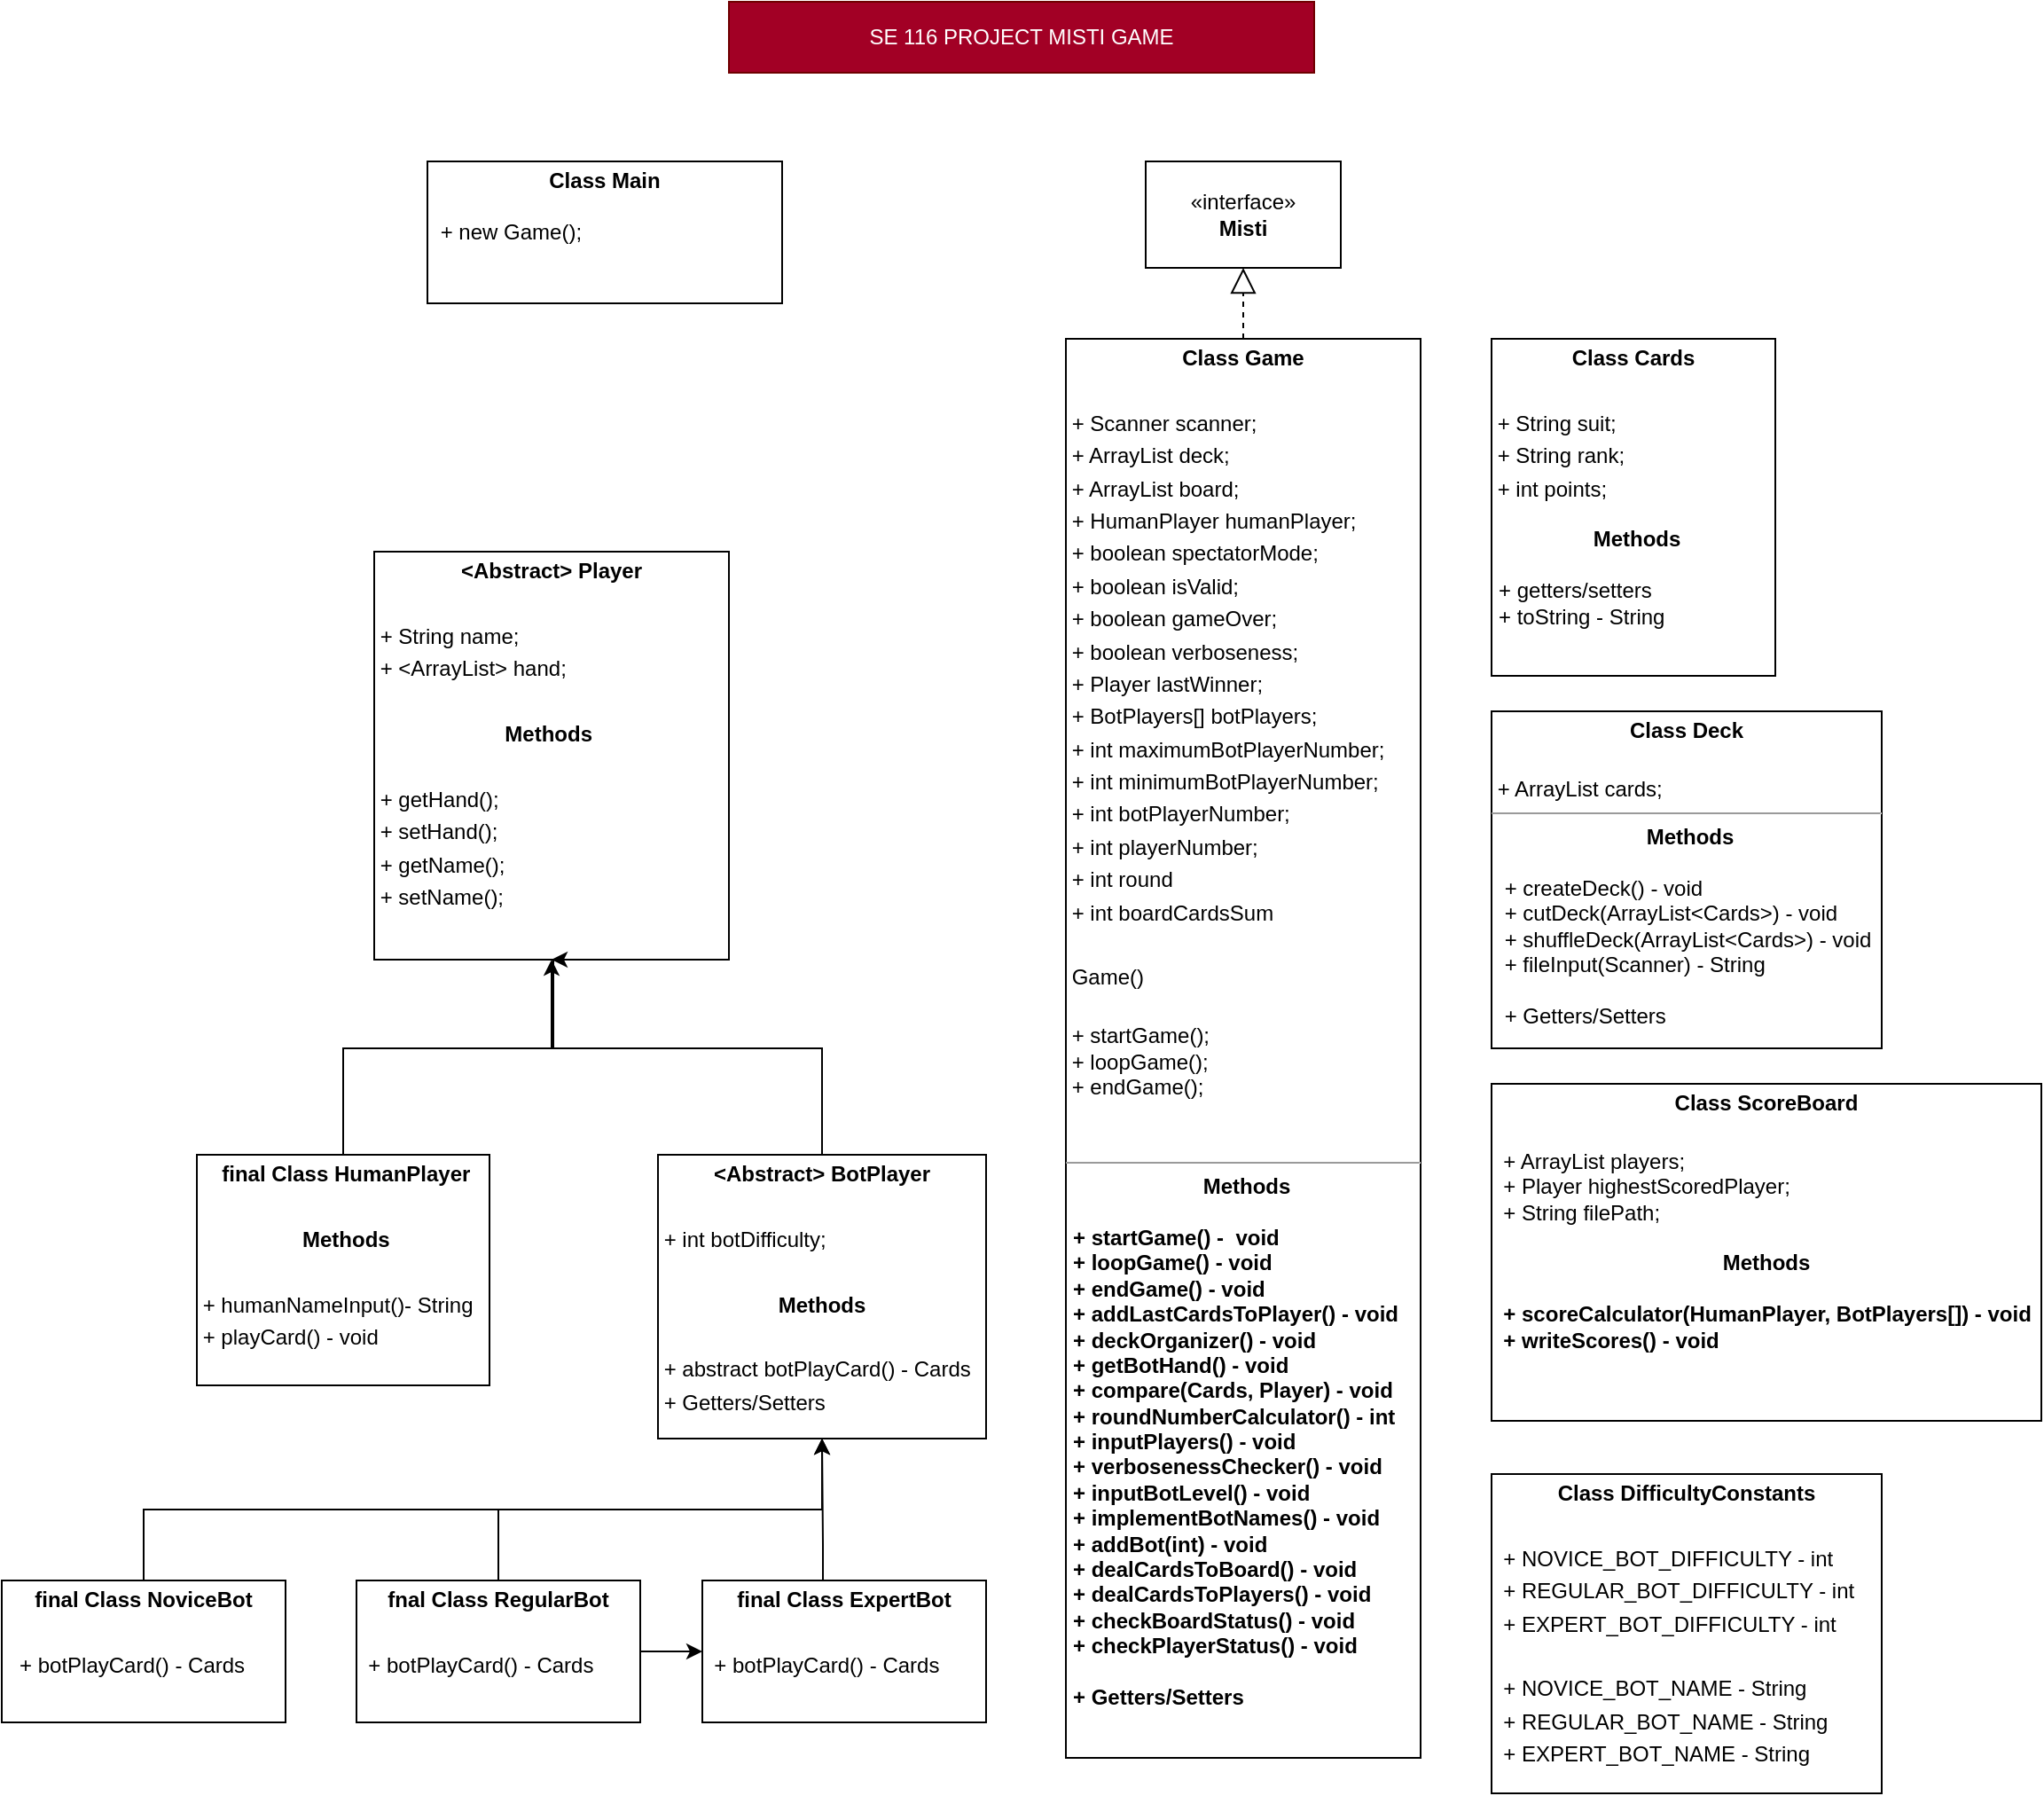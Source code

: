 <mxfile version="21.3.0" type="github">
  <diagram name="Sayfa -1" id="E7HtZyPJfRZDzS7fbvhk">
    <mxGraphModel dx="2100" dy="1082" grid="1" gridSize="10" guides="1" tooltips="1" connect="1" arrows="1" fold="1" page="1" pageScale="1" pageWidth="1200" pageHeight="1600" background="none" math="0" shadow="0">
      <root>
        <mxCell id="0" />
        <mxCell id="1" parent="0" />
        <mxCell id="saOmMBJA0pu1n_iTMuZ0-1" value="SE 116 PROJECT MISTI GAME" style="text;html=1;strokeColor=#6F0000;fillColor=#a20025;align=center;verticalAlign=middle;whiteSpace=wrap;rounded=0;fontColor=#ffffff;" parent="1" vertex="1">
          <mxGeometry x="435" y="30" width="330" height="40" as="geometry" />
        </mxCell>
        <mxCell id="8szOMSAUV3aR8X-tSw4N-1" value="&lt;p style=&quot;margin:0px;margin-top:4px;text-align:center;&quot;&gt;&lt;b&gt;Class Cards&lt;/b&gt;&lt;/p&gt;&lt;p style=&quot;margin:0px;margin-top:4px;text-align:center;&quot;&gt;&lt;br&gt;&lt;/p&gt;&lt;p style=&quot;margin: 4px 0px 0px;&quot;&gt;&amp;nbsp;+ String suit;&lt;/p&gt;&lt;p style=&quot;margin: 4px 0px 0px;&quot;&gt;&amp;nbsp;+ String rank;&lt;/p&gt;&lt;p style=&quot;margin: 4px 0px 0px;&quot;&gt;&amp;nbsp;+ int points;&lt;/p&gt;&lt;p style=&quot;margin:0px;margin-left:4px;&quot;&gt;&lt;span style=&quot;text-align: center; background-color: initial; white-space: pre;&quot;&gt;&lt;br&gt;&lt;/span&gt;&lt;/p&gt;&lt;p style=&quot;text-align: center; margin: 0px 0px 0px 4px;&quot;&gt;&lt;b&gt;&lt;span style=&quot;background-color: initial; white-space: pre;&quot;&gt;M&lt;/span&gt;&lt;span style=&quot;text-align: center; background-color: initial;&quot;&gt;ethods&lt;/span&gt;&lt;/b&gt;&lt;/p&gt;&lt;p style=&quot;text-align: left; margin: 0px 0px 0px 4px;&quot;&gt;&lt;b&gt;&lt;span style=&quot;text-align: center; background-color: initial;&quot;&gt;&lt;br&gt;&lt;/span&gt;&lt;/b&gt;&lt;/p&gt;&lt;p style=&quot;margin: 0px 0px 0px 4px;&quot;&gt;+ getters/setters&lt;/p&gt;&lt;p style=&quot;margin: 0px 0px 0px 4px;&quot;&gt;+ toString - String&lt;/p&gt;&lt;p style=&quot;text-align: left; margin: 0px 0px 0px 4px;&quot;&gt;&lt;b&gt;&lt;span style=&quot;text-align: center; background-color: initial;&quot;&gt;&amp;nbsp;&lt;/span&gt;&lt;/b&gt;&lt;/p&gt;&lt;p style=&quot;text-align: left; margin: 0px 0px 0px 4px;&quot;&gt;&lt;b&gt;&lt;span style=&quot;text-align: center; background-color: initial;&quot;&gt;&lt;br&gt;&lt;/span&gt;&lt;/b&gt;&lt;/p&gt;&lt;p style=&quot;text-align: left; margin: 0px 0px 0px 4px;&quot;&gt;&lt;b&gt;&lt;span style=&quot;text-align: center; background-color: initial;&quot;&gt;&lt;br&gt;&lt;/span&gt;&lt;/b&gt;&lt;/p&gt;&lt;p style=&quot;text-align: center; margin: 0px 0px 0px 4px;&quot;&gt;&lt;b&gt;&lt;span style=&quot;text-align: center; background-color: initial;&quot;&gt;&lt;br&gt;&lt;/span&gt;&lt;/b&gt;&lt;/p&gt;&lt;p style=&quot;text-align: center; margin: 0px 0px 0px 4px;&quot;&gt;&lt;span style=&quot;text-align: center; background-color: initial;&quot;&gt;&lt;br&gt;&lt;/span&gt;&lt;/p&gt;&lt;p style=&quot;margin:0px;margin-left:4px;&quot;&gt;&amp;nbsp;&lt;/p&gt;&lt;p style=&quot;margin:0px;margin-left:4px;&quot;&gt;&lt;br&gt;&lt;/p&gt;&lt;p style=&quot;margin:0px;margin-left:4px;&quot;&gt;&lt;br&gt;&lt;/p&gt;&lt;p style=&quot;margin:0px;margin-left:4px;&quot;&gt;&lt;br&gt;&lt;/p&gt;" style="verticalAlign=top;align=left;overflow=fill;fontSize=12;fontFamily=Helvetica;html=1;whiteSpace=wrap;" parent="1" vertex="1">
          <mxGeometry x="865" y="220" width="160" height="190" as="geometry" />
        </mxCell>
        <mxCell id="8szOMSAUV3aR8X-tSw4N-19" value="&lt;p style=&quot;margin:0px;margin-top:4px;text-align:center;&quot;&gt;&lt;b&gt;Class Deck&lt;/b&gt;&lt;/p&gt;&lt;p style=&quot;margin:0px;margin-top:4px;text-align:center;&quot;&gt;&lt;br&gt;&lt;/p&gt;&amp;nbsp;+ ArrayList cards;&lt;br&gt;&lt;hr size=&quot;1&quot;&gt;&lt;p style=&quot;margin:0px;margin-left:4px;&quot;&gt;&lt;/p&gt;&lt;p style=&quot;text-align: center; margin: 0px 0px 0px 4px;&quot;&gt;&lt;b&gt;Methods&lt;/b&gt;&lt;/p&gt;&lt;p style=&quot;margin: 0px 0px 0px 4px;&quot;&gt;&lt;br&gt;&lt;/p&gt;&lt;p style=&quot;margin: 0px 0px 0px 4px;&quot;&gt;&amp;nbsp;+ createDeck() - void&lt;/p&gt;&lt;p style=&quot;margin: 0px 0px 0px 4px;&quot;&gt;&amp;nbsp;+ cutDeck(ArrayList&amp;lt;Cards&amp;gt;) - void&lt;/p&gt;&lt;p style=&quot;margin: 0px 0px 0px 4px;&quot;&gt;&amp;nbsp;+ shuffleDeck(ArrayList&amp;lt;Cards&amp;gt;) - void&lt;/p&gt;&lt;p style=&quot;margin: 0px 0px 0px 4px;&quot;&gt;&amp;nbsp;+ fileInput(Scanner) - String&lt;/p&gt;&lt;p style=&quot;margin: 0px 0px 0px 4px;&quot;&gt;&lt;br&gt;&lt;/p&gt;&lt;p style=&quot;margin: 0px 0px 0px 4px;&quot;&gt;&amp;nbsp;+ Getters/Setters&lt;/p&gt;" style="verticalAlign=top;align=left;overflow=fill;fontSize=12;fontFamily=Helvetica;html=1;whiteSpace=wrap;" parent="1" vertex="1">
          <mxGeometry x="865" y="430" width="220" height="190" as="geometry" />
        </mxCell>
        <mxCell id="8szOMSAUV3aR8X-tSw4N-26" style="edgeStyle=orthogonalEdgeStyle;rounded=0;orthogonalLoop=1;jettySize=auto;html=1;exitX=0.5;exitY=1;exitDx=0;exitDy=0;" parent="1" source="8szOMSAUV3aR8X-tSw4N-1" target="8szOMSAUV3aR8X-tSw4N-1" edge="1">
          <mxGeometry relative="1" as="geometry" />
        </mxCell>
        <mxCell id="8szOMSAUV3aR8X-tSw4N-35" value="&lt;p style=&quot;margin:0px;margin-top:4px;text-align:center;&quot;&gt;&lt;b&gt;Class Game&lt;/b&gt;&lt;/p&gt;&lt;p style=&quot;margin:0px;margin-top:4px;text-align:center;&quot;&gt;&lt;b&gt;&lt;br&gt;&lt;/b&gt;&lt;/p&gt;&lt;p style=&quot;margin: 4px 0px 0px;&quot;&gt;&amp;nbsp;+ Scanner scanner;&lt;/p&gt;&lt;p style=&quot;margin: 4px 0px 0px;&quot;&gt;&amp;nbsp;+ ArrayList deck;&lt;/p&gt;&lt;p style=&quot;margin: 4px 0px 0px;&quot;&gt;&amp;nbsp;+ ArrayList board;&lt;/p&gt;&lt;p style=&quot;margin: 4px 0px 0px;&quot;&gt;&amp;nbsp;+ HumanPlayer humanPlayer;&lt;/p&gt;&lt;p style=&quot;margin: 4px 0px 0px;&quot;&gt;&amp;nbsp;+ boolean spectatorMode;&lt;/p&gt;&lt;p style=&quot;margin: 4px 0px 0px;&quot;&gt;&amp;nbsp;+ boolean isValid;&lt;/p&gt;&lt;p style=&quot;margin: 4px 0px 0px;&quot;&gt;&amp;nbsp;+ boolean gameOver;&lt;/p&gt;&lt;p style=&quot;margin: 4px 0px 0px;&quot;&gt;&amp;nbsp;+ boolean verboseness;&lt;/p&gt;&lt;p style=&quot;margin: 4px 0px 0px;&quot;&gt;&amp;nbsp;+ Player lastWinner;&lt;/p&gt;&lt;p style=&quot;margin: 4px 0px 0px;&quot;&gt;&amp;nbsp;+ BotPlayers[] botPlayers;&lt;/p&gt;&lt;p style=&quot;margin: 4px 0px 0px;&quot;&gt;&amp;nbsp;+ int maximumBotPlayerNumber;&lt;/p&gt;&lt;p style=&quot;margin: 4px 0px 0px;&quot;&gt;&amp;nbsp;+ int minimumBotPlayerNumber;&lt;/p&gt;&lt;p style=&quot;margin: 4px 0px 0px;&quot;&gt;&amp;nbsp;+ int botPlayerNumber;&lt;/p&gt;&lt;p style=&quot;margin: 4px 0px 0px;&quot;&gt;&amp;nbsp;+ int playerNumber;&lt;/p&gt;&lt;p style=&quot;margin: 4px 0px 0px;&quot;&gt;&amp;nbsp;+ int round&lt;/p&gt;&lt;p style=&quot;margin: 4px 0px 0px;&quot;&gt;&amp;nbsp;+ int boardCardsSum&lt;/p&gt;&lt;p style=&quot;margin: 4px 0px 0px;&quot;&gt;&lt;br&gt;&lt;/p&gt;&lt;p style=&quot;margin: 4px 0px 0px;&quot;&gt;&amp;nbsp;Game()&amp;nbsp;&lt;/p&gt;&lt;p style=&quot;margin: 4px 0px 0px;&quot;&gt;&lt;span style=&quot;&quot;&gt; &lt;/span&gt;&lt;br&gt;&lt;/p&gt;&amp;nbsp;+ startGame();&lt;br&gt;&amp;nbsp;+ loopGame();&lt;br&gt;&amp;nbsp;+ endGame();&lt;br&gt;&lt;br&gt;&lt;br&gt;&lt;hr size=&quot;1&quot;&gt;&lt;p style=&quot;margin:0px;margin-left:4px;&quot;&gt;&lt;/p&gt;&lt;p style=&quot;text-align: center; margin: 0px 0px 0px 4px;&quot;&gt;&lt;b&gt;Methods&lt;/b&gt;&lt;/p&gt;&lt;p style=&quot;text-align: center; margin: 0px 0px 0px 4px;&quot;&gt;&lt;b&gt;&lt;br&gt;&lt;/b&gt;&lt;/p&gt;&lt;p style=&quot;margin: 0px 0px 0px 4px;&quot;&gt;&lt;b&gt;+ startGame() -&amp;nbsp; void&amp;nbsp;&lt;/b&gt;&lt;/p&gt;&lt;p style=&quot;margin: 0px 0px 0px 4px;&quot;&gt;&lt;b&gt;+ loopGame()&lt;/b&gt;&lt;b&gt;&amp;nbsp;- void&amp;nbsp;&lt;/b&gt;&lt;/p&gt;&lt;p style=&quot;margin: 0px 0px 0px 4px;&quot;&gt;&lt;b&gt;+ endGame() - void&amp;nbsp;&lt;/b&gt;&lt;/p&gt;&lt;p style=&quot;margin: 0px 0px 0px 4px;&quot;&gt;&lt;b&gt;+ addLastCardsToPlayer() - void&lt;/b&gt;&lt;/p&gt;&lt;p style=&quot;margin: 0px 0px 0px 4px;&quot;&gt;&lt;b&gt;+ deckOrganizer() - void&amp;nbsp;&lt;/b&gt;&lt;/p&gt;&lt;p style=&quot;margin: 0px 0px 0px 4px;&quot;&gt;&lt;b&gt;+ getBotHand() - void&lt;/b&gt;&lt;/p&gt;&lt;p style=&quot;margin: 0px 0px 0px 4px;&quot;&gt;&lt;b&gt;+ compare(Cards, Player) - void&lt;/b&gt;&lt;/p&gt;&lt;p style=&quot;margin: 0px 0px 0px 4px;&quot;&gt;&lt;b&gt;+ roundNumberCalculator() - int&lt;/b&gt;&lt;/p&gt;&lt;p style=&quot;margin: 0px 0px 0px 4px;&quot;&gt;&lt;b&gt;+ inputPlayers() - void&lt;/b&gt;&lt;/p&gt;&lt;p style=&quot;margin: 0px 0px 0px 4px;&quot;&gt;&lt;b&gt;+ verbosenessChecker() - void&amp;nbsp;&lt;/b&gt;&lt;/p&gt;&lt;p style=&quot;margin: 0px 0px 0px 4px;&quot;&gt;&lt;b&gt;+ inputBotLevel() - void&lt;/b&gt;&lt;/p&gt;&lt;p style=&quot;margin: 0px 0px 0px 4px;&quot;&gt;&lt;b&gt;+ implementBotNames() - void&lt;/b&gt;&lt;/p&gt;&lt;p style=&quot;margin: 0px 0px 0px 4px;&quot;&gt;&lt;b&gt;+ addBot(int) - void&lt;/b&gt;&lt;/p&gt;&lt;p style=&quot;margin: 0px 0px 0px 4px;&quot;&gt;&lt;b&gt;+ dealCardsToBoard() - void&lt;/b&gt;&lt;/p&gt;&lt;p style=&quot;margin: 0px 0px 0px 4px;&quot;&gt;&lt;b&gt;+ dealCardsToPlayers() - void&lt;/b&gt;&lt;/p&gt;&lt;p style=&quot;margin: 0px 0px 0px 4px;&quot;&gt;&lt;b&gt;+ checkBoardStatus() - void&lt;/b&gt;&lt;/p&gt;&lt;p style=&quot;margin: 0px 0px 0px 4px;&quot;&gt;&lt;b&gt;+ checkPlayerStatus() - void&lt;/b&gt;&lt;/p&gt;&lt;p style=&quot;margin: 0px 0px 0px 4px;&quot;&gt;&lt;b&gt;&lt;br&gt;&lt;/b&gt;&lt;/p&gt;&lt;p style=&quot;margin: 0px 0px 0px 4px;&quot;&gt;&lt;b&gt;+ Getters/Setters&lt;/b&gt;&lt;/p&gt;" style="verticalAlign=top;align=left;overflow=fill;fontSize=12;fontFamily=Helvetica;html=1;whiteSpace=wrap;" parent="1" vertex="1">
          <mxGeometry x="625" y="220" width="200" height="800" as="geometry" />
        </mxCell>
        <mxCell id="8szOMSAUV3aR8X-tSw4N-37" value="&lt;p style=&quot;margin:0px;margin-top:4px;text-align:center;&quot;&gt;&lt;b&gt;Class Main&lt;/b&gt;&lt;/p&gt;&lt;p style=&quot;text-align: center; margin: 0px 0px 0px 4px;&quot;&gt;&lt;br&gt;&lt;/p&gt;&lt;p style=&quot;margin: 0px 0px 0px 4px;&quot;&gt;&amp;nbsp;+ new Game();&lt;/p&gt;" style="verticalAlign=top;align=left;overflow=fill;fontSize=12;fontFamily=Helvetica;html=1;whiteSpace=wrap;" parent="1" vertex="1">
          <mxGeometry x="265" y="120" width="200" height="80" as="geometry" />
        </mxCell>
        <mxCell id="8szOMSAUV3aR8X-tSw4N-42" value="&lt;p style=&quot;margin:0px;margin-top:4px;text-align:center;&quot;&gt;&lt;b&gt;&amp;lt;Abstract&amp;gt; Player&lt;/b&gt;&lt;/p&gt;&lt;p style=&quot;margin:0px;margin-top:4px;text-align:center;&quot;&gt;&lt;br&gt;&lt;/p&gt;&lt;p style=&quot;margin: 4px 0px 0px;&quot;&gt;&amp;nbsp;+ String name;&lt;/p&gt;&lt;p style=&quot;margin: 4px 0px 0px;&quot;&gt;&amp;nbsp;+ &amp;lt;ArrayList&amp;gt; hand;&lt;/p&gt;&lt;p style=&quot;text-align: center; margin: 4px 0px 0px;&quot;&gt;&lt;br&gt;&lt;/p&gt;&lt;p style=&quot;text-align: center; margin: 4px 0px 0px;&quot;&gt;&lt;b&gt;Methods&lt;/b&gt;&amp;nbsp;&lt;/p&gt;&lt;p style=&quot;margin: 4px 0px 0px;&quot;&gt;&lt;br&gt;&lt;/p&gt;&lt;p style=&quot;margin: 4px 0px 0px;&quot;&gt;&amp;nbsp;+ getHand();&lt;/p&gt;&lt;p style=&quot;margin: 4px 0px 0px;&quot;&gt;&amp;nbsp;+ setHand();&lt;/p&gt;&lt;p style=&quot;margin: 4px 0px 0px;&quot;&gt;&amp;nbsp;+ getName();&lt;/p&gt;&lt;p style=&quot;margin: 4px 0px 0px;&quot;&gt;&amp;nbsp;+ setName();&lt;/p&gt;&lt;p style=&quot;margin: 4px 0px 0px;&quot;&gt;&lt;br&gt;&lt;/p&gt;&lt;p style=&quot;margin: 4px 0px 0px;&quot;&gt;&lt;br&gt;&lt;/p&gt;&lt;p style=&quot;margin: 4px 0px 0px;&quot;&gt;&amp;nbsp;&lt;/p&gt;&lt;br&gt;&lt;hr size=&quot;1&quot;&gt;&lt;p style=&quot;margin:0px;margin-left:4px;&quot;&gt;&lt;/p&gt;&lt;p style=&quot;text-align: center; margin: 0px 0px 0px 4px;&quot;&gt;&lt;br&gt;&lt;/p&gt;" style="verticalAlign=top;align=left;overflow=fill;fontSize=12;fontFamily=Helvetica;html=1;whiteSpace=wrap;" parent="1" vertex="1">
          <mxGeometry x="235" y="340" width="200" height="230" as="geometry" />
        </mxCell>
        <mxCell id="cOZcpUVt26zowt180uDO-19" style="edgeStyle=orthogonalEdgeStyle;rounded=0;orthogonalLoop=1;jettySize=auto;html=1;entryX=0.5;entryY=1;entryDx=0;entryDy=0;" edge="1" parent="1" source="8szOMSAUV3aR8X-tSw4N-47" target="8szOMSAUV3aR8X-tSw4N-76">
          <mxGeometry relative="1" as="geometry">
            <Array as="points">
              <mxPoint x="305" y="880" />
              <mxPoint x="488" y="880" />
            </Array>
          </mxGeometry>
        </mxCell>
        <mxCell id="cOZcpUVt26zowt180uDO-20" value="" style="edgeStyle=orthogonalEdgeStyle;rounded=0;orthogonalLoop=1;jettySize=auto;html=1;" edge="1" parent="1" source="8szOMSAUV3aR8X-tSw4N-47" target="8szOMSAUV3aR8X-tSw4N-80">
          <mxGeometry relative="1" as="geometry" />
        </mxCell>
        <mxCell id="8szOMSAUV3aR8X-tSw4N-47" value="&lt;p style=&quot;margin:0px;margin-top:4px;text-align:center;&quot;&gt;&lt;b&gt;fnal Class RegularBot&lt;/b&gt;&lt;/p&gt;&lt;p style=&quot;margin: 4px 0px 0px;&quot;&gt;&lt;br&gt;&lt;/p&gt;&lt;p style=&quot;margin: 4px 0px 0px;&quot;&gt;&lt;/p&gt;&amp;nbsp; + botPlayCard() - Cards&lt;p style=&quot;margin: 4px 0px 0px;&quot;&gt;&amp;nbsp;&lt;/p&gt;&lt;p style=&quot;margin: 4px 0px 0px;&quot;&gt;&amp;nbsp;&lt;/p&gt;&lt;br&gt;&lt;hr size=&quot;1&quot;&gt;&lt;p style=&quot;margin:0px;margin-left:4px;&quot;&gt;&lt;/p&gt;&lt;p style=&quot;text-align: center; margin: 0px 0px 0px 4px;&quot;&gt;&lt;br&gt;&lt;/p&gt;" style="verticalAlign=top;align=left;overflow=fill;fontSize=12;fontFamily=Helvetica;html=1;whiteSpace=wrap;" parent="1" vertex="1">
          <mxGeometry x="225" y="920" width="160" height="80" as="geometry" />
        </mxCell>
        <mxCell id="cOZcpUVt26zowt180uDO-22" style="edgeStyle=orthogonalEdgeStyle;rounded=0;orthogonalLoop=1;jettySize=auto;html=1;entryX=0.5;entryY=1;entryDx=0;entryDy=0;" edge="1" parent="1" source="8szOMSAUV3aR8X-tSw4N-56" target="8szOMSAUV3aR8X-tSw4N-42">
          <mxGeometry relative="1" as="geometry">
            <Array as="points">
              <mxPoint x="218" y="620" />
              <mxPoint x="335" y="620" />
            </Array>
          </mxGeometry>
        </mxCell>
        <mxCell id="8szOMSAUV3aR8X-tSw4N-56" value="&lt;p style=&quot;margin:0px;margin-top:4px;text-align:center;&quot;&gt;&lt;b&gt;&amp;nbsp;final Class HumanPlayer&lt;/b&gt;&lt;/p&gt;&lt;p style=&quot;margin:0px;margin-top:4px;text-align:center;&quot;&gt;&lt;b&gt;&lt;br&gt;&lt;/b&gt;&lt;/p&gt;&lt;p style=&quot;text-align: center; margin: 4px 0px 0px;&quot;&gt;&lt;b&gt;&amp;nbsp;Methods&lt;/b&gt;&lt;/p&gt;&lt;p style=&quot;margin: 4px 0px 0px;&quot;&gt;&lt;br&gt;&lt;/p&gt;&lt;p style=&quot;margin: 4px 0px 0px;&quot;&gt;&amp;nbsp;+ humanNameInput()- String&lt;/p&gt;&lt;p style=&quot;margin: 4px 0px 0px;&quot;&gt;&amp;nbsp;+ playCard() - void&lt;/p&gt;&lt;p style=&quot;margin: 4px 0px 0px;&quot;&gt;&amp;nbsp;&lt;/p&gt;&lt;br&gt;&lt;hr size=&quot;1&quot;&gt;&lt;p style=&quot;margin:0px;margin-left:4px;&quot;&gt;&lt;/p&gt;&lt;p style=&quot;text-align: center; margin: 0px 0px 0px 4px;&quot;&gt;&lt;br&gt;&lt;/p&gt;" style="verticalAlign=top;align=left;overflow=fill;fontSize=12;fontFamily=Helvetica;html=1;whiteSpace=wrap;" parent="1" vertex="1">
          <mxGeometry x="135" y="680" width="165" height="130" as="geometry" />
        </mxCell>
        <mxCell id="cOZcpUVt26zowt180uDO-23" style="edgeStyle=orthogonalEdgeStyle;rounded=0;orthogonalLoop=1;jettySize=auto;html=1;" edge="1" parent="1" source="8szOMSAUV3aR8X-tSw4N-76">
          <mxGeometry relative="1" as="geometry">
            <mxPoint x="335.0" y="570" as="targetPoint" />
            <Array as="points">
              <mxPoint x="488" y="620" />
              <mxPoint x="336" y="620" />
              <mxPoint x="336" y="570" />
            </Array>
          </mxGeometry>
        </mxCell>
        <mxCell id="8szOMSAUV3aR8X-tSw4N-76" value="&lt;p style=&quot;margin:0px;margin-top:4px;text-align:center;&quot;&gt;&lt;b&gt;&amp;lt;Abstract&amp;gt; BotPlayer&lt;/b&gt;&lt;/p&gt;&lt;p style=&quot;margin: 4px 0px 0px;&quot;&gt;&amp;nbsp;&lt;/p&gt;&lt;p style=&quot;margin: 4px 0px 0px;&quot;&gt;&amp;nbsp;+ int botDifficulty;&lt;/p&gt;&lt;p style=&quot;margin: 4px 0px 0px;&quot;&gt;&lt;br&gt;&lt;/p&gt;&lt;p style=&quot;text-align: center; margin: 4px 0px 0px;&quot;&gt;&lt;b&gt;Methods&lt;/b&gt;&lt;/p&gt;&lt;p style=&quot;margin: 4px 0px 0px;&quot;&gt;&lt;br&gt;&lt;/p&gt;&lt;p style=&quot;margin: 4px 0px 0px;&quot;&gt;&amp;nbsp;+ abstract botPlayCard() - Cards&lt;/p&gt;&lt;p style=&quot;margin: 4px 0px 0px;&quot;&gt;&amp;nbsp;+ Getters/Setters&lt;/p&gt;&lt;p style=&quot;margin: 4px 0px 0px;&quot;&gt;&lt;br&gt;&lt;/p&gt;&lt;p style=&quot;margin: 4px 0px 0px;&quot;&gt;&amp;nbsp;&amp;nbsp;&lt;/p&gt;&lt;br&gt;&lt;hr size=&quot;1&quot;&gt;&lt;p style=&quot;margin:0px;margin-left:4px;&quot;&gt;&lt;/p&gt;&lt;p style=&quot;text-align: center; margin: 0px 0px 0px 4px;&quot;&gt;&lt;br&gt;&lt;/p&gt;" style="verticalAlign=top;align=left;overflow=fill;fontSize=12;fontFamily=Helvetica;html=1;whiteSpace=wrap;" parent="1" vertex="1">
          <mxGeometry x="395" y="680" width="185" height="160" as="geometry" />
        </mxCell>
        <mxCell id="8szOMSAUV3aR8X-tSw4N-78" value="&lt;p style=&quot;margin:0px;margin-top:4px;text-align:center;&quot;&gt;&lt;b&gt;Class DifficultyConstants&lt;/b&gt;&lt;/p&gt;&lt;p style=&quot;margin:0px;margin-top:4px;text-align:center;&quot;&gt;&lt;br&gt;&lt;/p&gt;&lt;p style=&quot;margin: 4px 0px 0px;&quot;&gt;&amp;nbsp; + NOVICE_BOT_DIFFICULTY - int&lt;/p&gt;&lt;p style=&quot;margin: 4px 0px 0px;&quot;&gt;&amp;nbsp; + REGULAR_BOT_DIFFICULTY - int&lt;br&gt;&lt;/p&gt;&lt;p style=&quot;margin: 4px 0px 0px;&quot;&gt;&amp;nbsp; + EXPERT_BOT_DIFFICULTY - int&lt;br&gt;&lt;/p&gt;&lt;p style=&quot;margin: 4px 0px 0px;&quot;&gt;&lt;br&gt;&lt;/p&gt;&lt;p style=&quot;margin: 4px 0px 0px;&quot;&gt;&amp;nbsp; + NOVICE_BOT_NAME - String&lt;/p&gt;&lt;p style=&quot;margin: 4px 0px 0px;&quot;&gt;&amp;nbsp; + REGULAR_BOT_NAME - String&lt;/p&gt;&lt;p style=&quot;margin: 4px 0px 0px;&quot;&gt;&amp;nbsp; + EXPERT_BOT_NAME - String&lt;/p&gt;&lt;p style=&quot;margin: 4px 0px 0px;&quot;&gt;&lt;br&gt;&lt;/p&gt;" style="verticalAlign=top;align=left;overflow=fill;fontSize=12;fontFamily=Helvetica;html=1;whiteSpace=wrap;" parent="1" vertex="1">
          <mxGeometry x="865" y="860" width="220" height="180" as="geometry" />
        </mxCell>
        <mxCell id="cOZcpUVt26zowt180uDO-21" style="edgeStyle=orthogonalEdgeStyle;rounded=0;orthogonalLoop=1;jettySize=auto;html=1;entryX=0.5;entryY=1;entryDx=0;entryDy=0;" edge="1" parent="1" source="8szOMSAUV3aR8X-tSw4N-79" target="8szOMSAUV3aR8X-tSw4N-76">
          <mxGeometry relative="1" as="geometry">
            <Array as="points">
              <mxPoint x="105" y="880" />
              <mxPoint x="488" y="880" />
            </Array>
          </mxGeometry>
        </mxCell>
        <mxCell id="8szOMSAUV3aR8X-tSw4N-79" value="&lt;p style=&quot;margin:0px;margin-top:4px;text-align:center;&quot;&gt;&lt;b&gt;final Class NoviceBot&lt;/b&gt;&lt;/p&gt;&lt;p style=&quot;margin: 4px 0px 0px;&quot;&gt;&lt;br&gt;&lt;/p&gt;&lt;p style=&quot;margin: 4px 0px 0px;&quot;&gt;&amp;nbsp; &amp;nbsp;+ botPlayCard() - Cards&lt;/p&gt;&lt;p style=&quot;margin: 4px 0px 0px;&quot;&gt;&amp;nbsp;&lt;/p&gt;&lt;p style=&quot;margin: 4px 0px 0px;&quot;&gt;&amp;nbsp;&lt;/p&gt;&lt;br&gt;&lt;hr size=&quot;1&quot;&gt;&lt;p style=&quot;margin:0px;margin-left:4px;&quot;&gt;&lt;/p&gt;&lt;p style=&quot;text-align: center; margin: 0px 0px 0px 4px;&quot;&gt;&lt;br&gt;&lt;/p&gt;" style="verticalAlign=top;align=left;overflow=fill;fontSize=12;fontFamily=Helvetica;html=1;whiteSpace=wrap;" parent="1" vertex="1">
          <mxGeometry x="25" y="920" width="160" height="80" as="geometry" />
        </mxCell>
        <mxCell id="cOZcpUVt26zowt180uDO-18" style="edgeStyle=orthogonalEdgeStyle;rounded=0;orthogonalLoop=1;jettySize=auto;html=1;entryX=0.5;entryY=1;entryDx=0;entryDy=0;" edge="1" parent="1" source="8szOMSAUV3aR8X-tSw4N-80" target="8szOMSAUV3aR8X-tSw4N-76">
          <mxGeometry relative="1" as="geometry">
            <Array as="points">
              <mxPoint x="488" y="900" />
              <mxPoint x="488" y="900" />
            </Array>
          </mxGeometry>
        </mxCell>
        <mxCell id="8szOMSAUV3aR8X-tSw4N-80" value="&lt;p style=&quot;margin:0px;margin-top:4px;text-align:center;&quot;&gt;&lt;b&gt;final Class ExpertBot&lt;/b&gt;&lt;/p&gt;&lt;p style=&quot;margin: 4px 0px 0px;&quot;&gt;&lt;br&gt;&lt;/p&gt;&lt;p style=&quot;margin: 4px 0px 0px;&quot;&gt;&amp;nbsp; + botPlayCard() - Cards&lt;br&gt;&lt;/p&gt;&lt;p style=&quot;margin: 4px 0px 0px;&quot;&gt;&amp;nbsp;&lt;/p&gt;&lt;p style=&quot;margin: 4px 0px 0px;&quot;&gt;&amp;nbsp;&lt;/p&gt;&lt;br&gt;&lt;hr size=&quot;1&quot;&gt;&lt;p style=&quot;margin:0px;margin-left:4px;&quot;&gt;&lt;/p&gt;&lt;p style=&quot;text-align: center; margin: 0px 0px 0px 4px;&quot;&gt;&lt;br&gt;&lt;/p&gt;" style="verticalAlign=top;align=left;overflow=fill;fontSize=12;fontFamily=Helvetica;html=1;whiteSpace=wrap;" parent="1" vertex="1">
          <mxGeometry x="420" y="920" width="160" height="80" as="geometry" />
        </mxCell>
        <mxCell id="cOZcpUVt26zowt180uDO-1" value="«interface»&lt;br&gt;&lt;b&gt;Misti&lt;/b&gt;" style="html=1;whiteSpace=wrap;" vertex="1" parent="1">
          <mxGeometry x="670" y="120" width="110" height="60" as="geometry" />
        </mxCell>
        <mxCell id="cOZcpUVt26zowt180uDO-2" value="&lt;p style=&quot;margin:0px;margin-top:4px;text-align:center;&quot;&gt;&lt;b&gt;Class ScoreBoard&lt;/b&gt;&lt;/p&gt;&lt;p style=&quot;margin:0px;margin-top:4px;text-align:center;&quot;&gt;&lt;br&gt;&lt;/p&gt;&amp;nbsp; + ArrayList players;&lt;br&gt;&amp;nbsp; + Player highestScoredPlayer;&lt;br&gt;&amp;nbsp; + String filePath;&lt;br&gt;&amp;nbsp;&amp;nbsp;&lt;br&gt;&lt;div style=&quot;text-align: center;&quot;&gt;&lt;b&gt;Methods&lt;/b&gt;&lt;/div&gt;&lt;div style=&quot;&quot;&gt;&lt;b&gt;&lt;br&gt;&lt;/b&gt;&lt;/div&gt;&lt;div style=&quot;&quot;&gt;&lt;b&gt;&amp;nbsp; + scoreCalculator(HumanPlayer, BotPlayers[]) - void&lt;/b&gt;&lt;/div&gt;&lt;div style=&quot;&quot;&gt;&lt;b&gt;&amp;nbsp; + writeScores() - void&lt;/b&gt;&lt;/div&gt;" style="verticalAlign=top;align=left;overflow=fill;fontSize=12;fontFamily=Helvetica;html=1;whiteSpace=wrap;" vertex="1" parent="1">
          <mxGeometry x="865" y="640" width="310" height="190" as="geometry" />
        </mxCell>
        <mxCell id="cOZcpUVt26zowt180uDO-3" value="" style="endArrow=block;dashed=1;endFill=0;endSize=12;html=1;rounded=0;entryX=0.5;entryY=1;entryDx=0;entryDy=0;exitX=0.5;exitY=0;exitDx=0;exitDy=0;" edge="1" parent="1" source="8szOMSAUV3aR8X-tSw4N-35" target="cOZcpUVt26zowt180uDO-1">
          <mxGeometry width="160" relative="1" as="geometry">
            <mxPoint x="795" y="250" as="sourcePoint" />
            <mxPoint x="955" y="250" as="targetPoint" />
          </mxGeometry>
        </mxCell>
      </root>
    </mxGraphModel>
  </diagram>
</mxfile>
